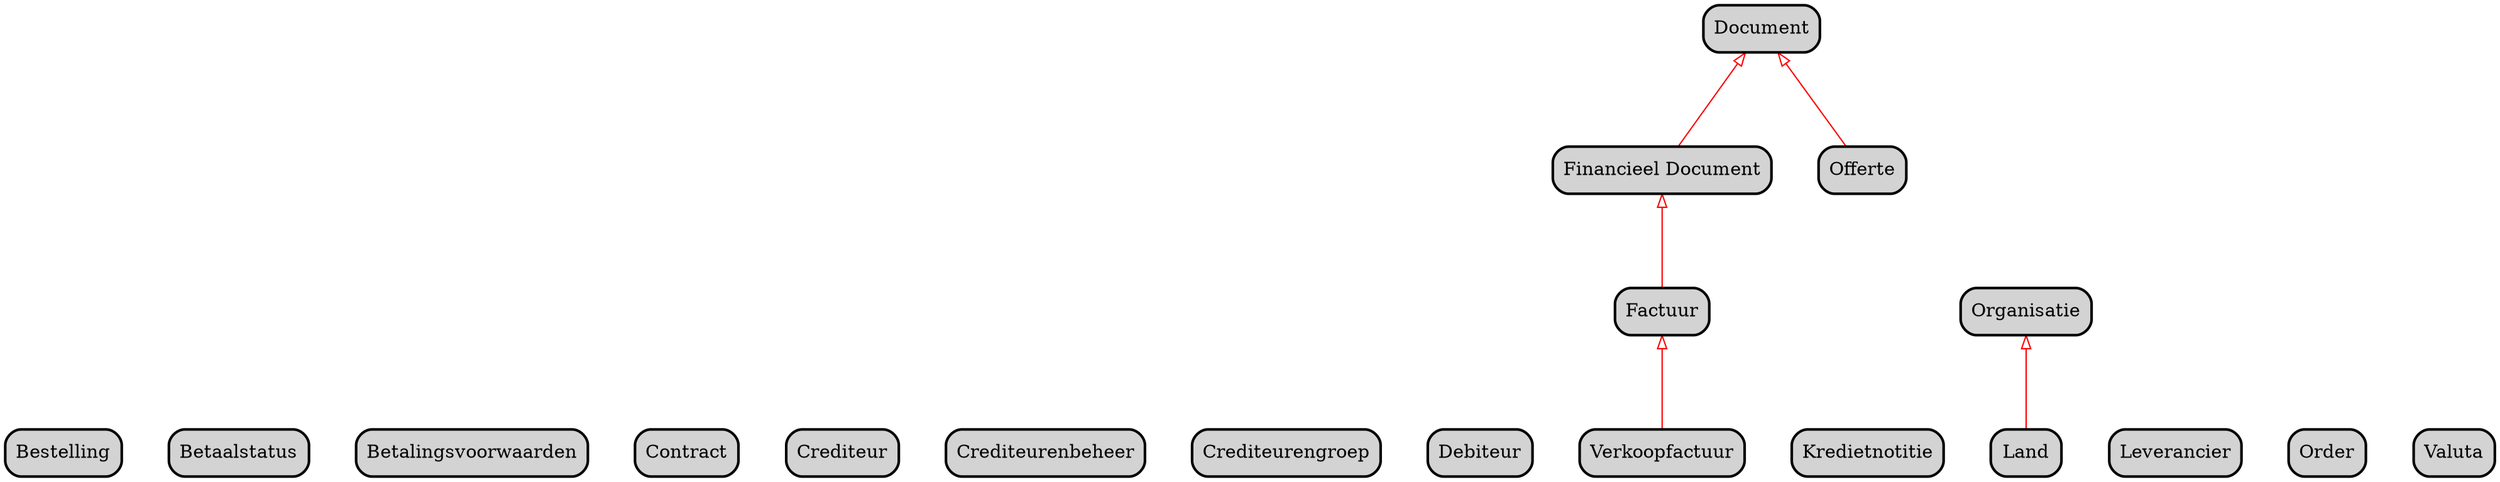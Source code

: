 digraph {
	graph [bgcolor=white,
		landscape=false,
		mode=ipsep,
		nodesep=0.5,
		outputorder=edgesfirst,
		overlap=voronoi,
		rank=same,
		rankdir=BT,
		ranksep=1,
		remincross=true
	];
	node [bgcolor=lightgray,
		label="\N",
		shape=box,
		style="rounded,filled,bold"
	];
	edge [color=black,
		len=4
	];
	4109969044283413085	[label=Bestelling];
	4109969044283413086	[label=Betaalstatus];
	4109969044283413087	[label=Betalingsvoorwaarden];
	4109969044283413080	[label=Contract];
	4109969044283413081	[label=Crediteur];
	4109969044283413082	[label=Crediteurenbeheer];
	4109969044283413083	[label=Crediteurengroep];
	4109969044283413076	[label=Debiteur];
	4109969044283413077	[label=Document];
	238150469737362636	[label=Factuur];
	238150469737362635	[label="Financieel Document"];
	238150469737362636 -> 238150469737362635	[arrowhead=onormal,
		color=red,
		len=2];
	238150469737362635 -> 4109969044283413077	[arrowhead=onormal,
		color=red,
		len=2];
	238150469737362634	[label=Kredietnotitie];
	238150469737362633	[label=Land];
	238150469737362637	[label=Organisatie];
	238150469737362633 -> 238150469737362637	[arrowhead=onormal,
		color=red,
		len=2];
	238150469737362640	[label=Leverancier];
	238150469737362639	[label=Offerte];
	238150469737362639 -> 4109969044283413077	[arrowhead=onormal,
		color=red,
		len=2];
	238150469737362638	[label=Order];
	238150469737362628	[label=Valuta];
	238150469737362627	[label=Verkoopfactuur];
	238150469737362627 -> 238150469737362636	[arrowhead=onormal,
		color=red,
		len=2];
}
